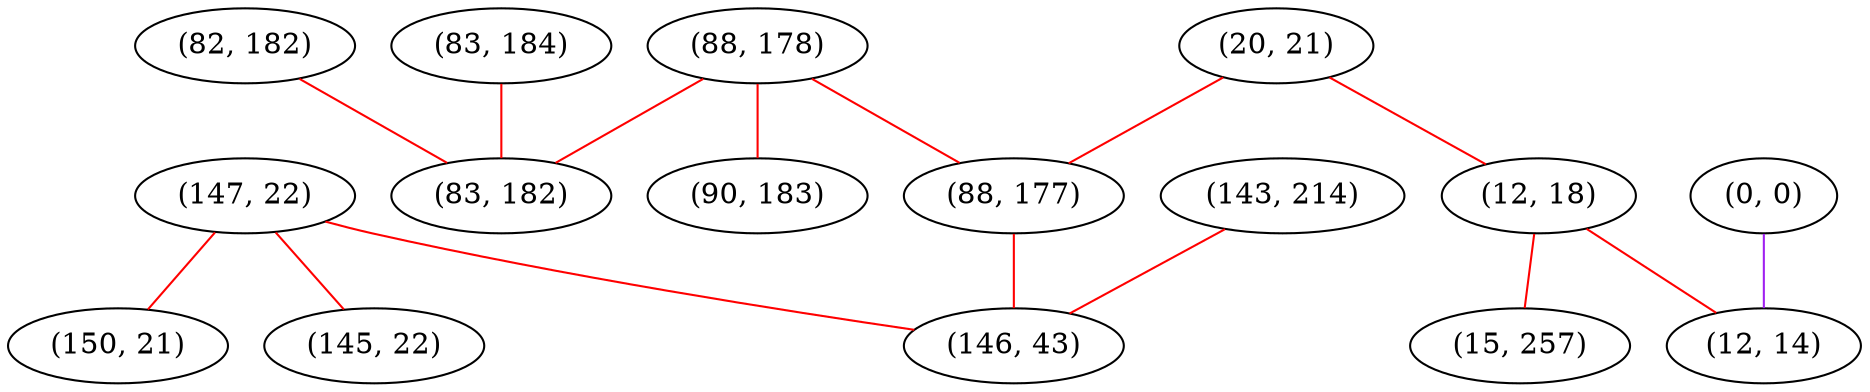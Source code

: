 graph "" {
"(143, 214)";
"(82, 182)";
"(88, 178)";
"(20, 21)";
"(147, 22)";
"(88, 177)";
"(83, 184)";
"(12, 18)";
"(0, 0)";
"(145, 22)";
"(83, 182)";
"(90, 183)";
"(15, 257)";
"(146, 43)";
"(150, 21)";
"(12, 14)";
"(143, 214)" -- "(146, 43)"  [color=red, key=0, weight=1];
"(82, 182)" -- "(83, 182)"  [color=red, key=0, weight=1];
"(88, 178)" -- "(88, 177)"  [color=red, key=0, weight=1];
"(88, 178)" -- "(90, 183)"  [color=red, key=0, weight=1];
"(88, 178)" -- "(83, 182)"  [color=red, key=0, weight=1];
"(20, 21)" -- "(88, 177)"  [color=red, key=0, weight=1];
"(20, 21)" -- "(12, 18)"  [color=red, key=0, weight=1];
"(147, 22)" -- "(145, 22)"  [color=red, key=0, weight=1];
"(147, 22)" -- "(146, 43)"  [color=red, key=0, weight=1];
"(147, 22)" -- "(150, 21)"  [color=red, key=0, weight=1];
"(88, 177)" -- "(146, 43)"  [color=red, key=0, weight=1];
"(83, 184)" -- "(83, 182)"  [color=red, key=0, weight=1];
"(12, 18)" -- "(12, 14)"  [color=red, key=0, weight=1];
"(12, 18)" -- "(15, 257)"  [color=red, key=0, weight=1];
"(0, 0)" -- "(12, 14)"  [color=purple, key=0, weight=4];
}
